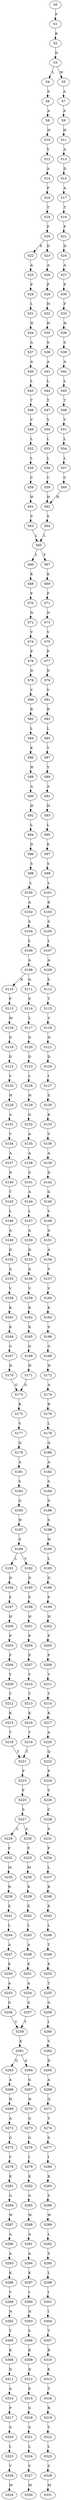 strict digraph  {
	S0 -> S1 [ label = F ];
	S1 -> S2 [ label = K ];
	S2 -> S3 [ label = D ];
	S3 -> S4 [ label = L ];
	S3 -> S5 [ label = W ];
	S4 -> S6 [ label = S ];
	S5 -> S7 [ label = A ];
	S6 -> S8 [ label = A ];
	S7 -> S9 [ label = A ];
	S8 -> S10 [ label = H ];
	S9 -> S11 [ label = H ];
	S10 -> S12 [ label = V ];
	S11 -> S13 [ label = A ];
	S12 -> S14 [ label = A ];
	S13 -> S15 [ label = D ];
	S14 -> S16 [ label = P ];
	S15 -> S17 [ label = A ];
	S16 -> S18 [ label = T ];
	S17 -> S19 [ label = T ];
	S18 -> S20 [ label = F ];
	S19 -> S21 [ label = F ];
	S20 -> S22 [ label = E ];
	S20 -> S23 [ label = D ];
	S21 -> S24 [ label = D ];
	S22 -> S25 [ label = A ];
	S23 -> S26 [ label = A ];
	S24 -> S27 [ label = A ];
	S25 -> S28 [ label = P ];
	S26 -> S29 [ label = P ];
	S27 -> S30 [ label = P ];
	S28 -> S31 [ label = L ];
	S29 -> S32 [ label = H ];
	S30 -> S33 [ label = F ];
	S31 -> S34 [ label = H ];
	S32 -> S35 [ label = H ];
	S33 -> S36 [ label = H ];
	S34 -> S37 [ label = A ];
	S35 -> S38 [ label = S ];
	S36 -> S39 [ label = S ];
	S37 -> S40 [ label = A ];
	S38 -> S41 [ label = A ];
	S39 -> S42 [ label = A ];
	S40 -> S43 [ label = L ];
	S41 -> S44 [ label = L ];
	S42 -> S45 [ label = L ];
	S43 -> S46 [ label = T ];
	S44 -> S47 [ label = T ];
	S45 -> S48 [ label = T ];
	S46 -> S49 [ label = V ];
	S47 -> S50 [ label = V ];
	S48 -> S51 [ label = V ];
	S49 -> S52 [ label = L ];
	S50 -> S53 [ label = L ];
	S51 -> S54 [ label = L ];
	S52 -> S55 [ label = L ];
	S53 -> S56 [ label = L ];
	S54 -> S57 [ label = L ];
	S55 -> S58 [ label = C ];
	S56 -> S59 [ label = C ];
	S57 -> S60 [ label = C ];
	S58 -> S61 [ label = H ];
	S59 -> S62 [ label = H ];
	S60 -> S62 [ label = H ];
	S61 -> S63 [ label = S ];
	S62 -> S64 [ label = S ];
	S63 -> S65 [ label = L ];
	S64 -> S65 [ label = L ];
	S65 -> S66 [ label = L ];
	S65 -> S67 [ label = F ];
	S66 -> S68 [ label = K ];
	S67 -> S69 [ label = K ];
	S68 -> S70 [ label = F ];
	S69 -> S71 [ label = F ];
	S70 -> S72 [ label = N ];
	S71 -> S73 [ label = N ];
	S72 -> S74 [ label = V ];
	S73 -> S75 [ label = V ];
	S74 -> S76 [ label = P ];
	S75 -> S77 [ label = P ];
	S76 -> S78 [ label = D ];
	S77 -> S79 [ label = D ];
	S78 -> S80 [ label = V ];
	S79 -> S81 [ label = V ];
	S80 -> S82 [ label = R ];
	S81 -> S83 [ label = R ];
	S82 -> S84 [ label = L ];
	S83 -> S85 [ label = L ];
	S84 -> S86 [ label = K ];
	S85 -> S87 [ label = V ];
	S86 -> S88 [ label = H ];
	S87 -> S89 [ label = Y ];
	S88 -> S90 [ label = A ];
	S89 -> S91 [ label = A ];
	S90 -> S92 [ label = H ];
	S91 -> S93 [ label = H ];
	S92 -> S94 [ label = L ];
	S93 -> S95 [ label = L ];
	S94 -> S96 [ label = D ];
	S95 -> S97 [ label = E ];
	S96 -> S98 [ label = S ];
	S97 -> S99 [ label = S ];
	S98 -> S100 [ label = L ];
	S99 -> S101 [ label = L ];
	S100 -> S102 [ label = A ];
	S101 -> S103 [ label = K ];
	S102 -> S104 [ label = S ];
	S103 -> S105 [ label = S ];
	S104 -> S106 [ label = L ];
	S105 -> S107 [ label = L ];
	S106 -> S108 [ label = A ];
	S107 -> S109 [ label = A ];
	S108 -> S110 [ label = N ];
	S108 -> S111 [ label = G ];
	S109 -> S112 [ label = S ];
	S110 -> S113 [ label = P ];
	S111 -> S114 [ label = P ];
	S112 -> S115 [ label = T ];
	S113 -> S116 [ label = M ];
	S114 -> S117 [ label = L ];
	S115 -> S118 [ label = V ];
	S116 -> S119 [ label = D ];
	S117 -> S120 [ label = D ];
	S118 -> S121 [ label = N ];
	S119 -> S122 [ label = D ];
	S120 -> S123 [ label = D ];
	S121 -> S124 [ label = D ];
	S122 -> S125 [ label = V ];
	S123 -> S126 [ label = L ];
	S124 -> S127 [ label = I ];
	S125 -> S128 [ label = H ];
	S126 -> S129 [ label = H ];
	S127 -> S130 [ label = S ];
	S128 -> S131 [ label = A ];
	S129 -> S132 [ label = G ];
	S130 -> S133 [ label = K ];
	S131 -> S134 [ label = V ];
	S132 -> S135 [ label = A ];
	S133 -> S136 [ label = V ];
	S134 -> S137 [ label = A ];
	S135 -> S138 [ label = A ];
	S136 -> S139 [ label = A ];
	S137 -> S140 [ label = N ];
	S138 -> S141 [ label = S ];
	S139 -> S142 [ label = D ];
	S140 -> S143 [ label = T ];
	S141 -> S144 [ label = A ];
	S142 -> S145 [ label = G ];
	S143 -> S146 [ label = L ];
	S144 -> S147 [ label = L ];
	S145 -> S148 [ label = V ];
	S146 -> S149 [ label = A ];
	S147 -> S150 [ label = A ];
	S148 -> S151 [ label = A ];
	S149 -> S152 [ label = D ];
	S150 -> S153 [ label = D ];
	S151 -> S154 [ label = A ];
	S152 -> S155 [ label = A ];
	S153 -> S156 [ label = A ];
	S154 -> S157 [ label = V ];
	S155 -> S158 [ label = V ];
	S156 -> S159 [ label = V ];
	S157 -> S160 [ label = V ];
	S158 -> S161 [ label = K ];
	S159 -> S162 [ label = K ];
	S160 -> S163 [ label = K ];
	S161 -> S164 [ label = K ];
	S162 -> S165 [ label = K ];
	S163 -> S166 [ label = S ];
	S164 -> S167 [ label = G ];
	S165 -> S168 [ label = G ];
	S166 -> S169 [ label = G ];
	S167 -> S170 [ label = H ];
	S168 -> S171 [ label = H ];
	S169 -> S172 [ label = H ];
	S170 -> S173 [ label = G ];
	S171 -> S173 [ label = G ];
	S172 -> S174 [ label = A ];
	S173 -> S175 [ label = K ];
	S174 -> S176 [ label = R ];
	S175 -> S177 [ label = V ];
	S176 -> S178 [ label = L ];
	S177 -> S179 [ label = Q ];
	S178 -> S180 [ label = Q ];
	S179 -> S181 [ label = A ];
	S180 -> S182 [ label = A ];
	S181 -> S183 [ label = S ];
	S182 -> S184 [ label = S ];
	S183 -> S185 [ label = G ];
	S184 -> S186 [ label = G ];
	S185 -> S187 [ label = H ];
	S186 -> S188 [ label = S ];
	S187 -> S189 [ label = S ];
	S188 -> S190 [ label = H ];
	S189 -> S191 [ label = L ];
	S189 -> S192 [ label = V ];
	S190 -> S193 [ label = L ];
	S191 -> S194 [ label = D ];
	S192 -> S195 [ label = D ];
	S193 -> S196 [ label = D ];
	S194 -> S197 [ label = F ];
	S195 -> S198 [ label = F ];
	S196 -> S199 [ label = F ];
	S197 -> S200 [ label = H ];
	S198 -> S201 [ label = H ];
	S199 -> S202 [ label = H ];
	S200 -> S203 [ label = P ];
	S201 -> S204 [ label = P ];
	S202 -> S205 [ label = P ];
	S203 -> S206 [ label = F ];
	S204 -> S207 [ label = F ];
	S205 -> S208 [ label = F ];
	S206 -> S209 [ label = Y ];
	S207 -> S210 [ label = Y ];
	S208 -> S211 [ label = Y ];
	S209 -> S212 [ label = T ];
	S210 -> S213 [ label = T ];
	S211 -> S214 [ label = T ];
	S212 -> S215 [ label = K ];
	S213 -> S216 [ label = K ];
	S214 -> S217 [ label = K ];
	S215 -> S218 [ label = T ];
	S216 -> S219 [ label = T ];
	S217 -> S220 [ label = A ];
	S218 -> S221 [ label = T ];
	S219 -> S221 [ label = T ];
	S220 -> S222 [ label = Q ];
	S221 -> S223 [ label = P ];
	S222 -> S224 [ label = P ];
	S223 -> S225 [ label = F ];
	S224 -> S226 [ label = Y ];
	S225 -> S227 [ label = S ];
	S226 -> S228 [ label = C ];
	S227 -> S229 [ label = L ];
	S227 -> S230 [ label = A ];
	S228 -> S231 [ label = S ];
	S229 -> S232 [ label = F ];
	S230 -> S233 [ label = F ];
	S231 -> S234 [ label = F ];
	S232 -> S235 [ label = M ];
	S233 -> S236 [ label = M ];
	S234 -> S237 [ label = L ];
	S235 -> S238 [ label = R ];
	S236 -> S239 [ label = R ];
	S237 -> S240 [ label = R ];
	S238 -> S241 [ label = E ];
	S239 -> S242 [ label = E ];
	S240 -> S243 [ label = E ];
	S241 -> S244 [ label = L ];
	S242 -> S245 [ label = L ];
	S243 -> S246 [ label = L ];
	S244 -> S247 [ label = A ];
	S245 -> S248 [ label = A ];
	S246 -> S249 [ label = T ];
	S247 -> S250 [ label = E ];
	S248 -> S251 [ label = E ];
	S249 -> S252 [ label = E ];
	S250 -> S253 [ label = A ];
	S251 -> S254 [ label = A ];
	S252 -> S255 [ label = T ];
	S253 -> S256 [ label = G ];
	S254 -> S257 [ label = G ];
	S255 -> S258 [ label = G ];
	S256 -> S259 [ label = Y ];
	S257 -> S259 [ label = Y ];
	S258 -> S260 [ label = I ];
	S259 -> S261 [ label = E ];
	S260 -> S262 [ label = V ];
	S261 -> S263 [ label = G ];
	S261 -> S264 [ label = A ];
	S262 -> S265 [ label = D ];
	S263 -> S266 [ label = A ];
	S264 -> S267 [ label = G ];
	S265 -> S268 [ label = A ];
	S266 -> S269 [ label = H ];
	S267 -> S270 [ label = H ];
	S268 -> S271 [ label = Q ];
	S269 -> S272 [ label = A ];
	S270 -> S273 [ label = G ];
	S271 -> S274 [ label = T ];
	S272 -> S275 [ label = G ];
	S273 -> S276 [ label = G ];
	S274 -> S277 [ label = S ];
	S275 -> S278 [ label = V ];
	S276 -> S279 [ label = I ];
	S277 -> S280 [ label = I ];
	S278 -> S281 [ label = K ];
	S279 -> S282 [ label = K ];
	S280 -> S283 [ label = K ];
	S281 -> S284 [ label = G ];
	S282 -> S285 [ label = G ];
	S283 -> S286 [ label = S ];
	S284 -> S287 [ label = W ];
	S285 -> S288 [ label = W ];
	S286 -> S289 [ label = W ];
	S287 -> S290 [ label = A ];
	S288 -> S291 [ label = A ];
	S289 -> S292 [ label = L ];
	S290 -> S293 [ label = A ];
	S291 -> S294 [ label = A ];
	S292 -> S295 [ label = S ];
	S293 -> S296 [ label = K ];
	S294 -> S297 [ label = K ];
	S295 -> S298 [ label = L ];
	S296 -> S299 [ label = V ];
	S297 -> S300 [ label = I ];
	S298 -> S301 [ label = I ];
	S299 -> S302 [ label = N ];
	S300 -> S303 [ label = N ];
	S301 -> S304 [ label = I ];
	S302 -> S305 [ label = T ];
	S303 -> S306 [ label = S ];
	S304 -> S307 [ label = T ];
	S305 -> S308 [ label = K ];
	S306 -> S309 [ label = K ];
	S307 -> S310 [ label = R ];
	S308 -> S311 [ label = D ];
	S309 -> S312 [ label = D ];
	S310 -> S313 [ label = E ];
	S311 -> S314 [ label = A ];
	S312 -> S315 [ label = E ];
	S313 -> S316 [ label = T ];
	S314 -> S317 [ label = P ];
	S315 -> S318 [ label = G ];
	S316 -> S319 [ label = R ];
	S317 -> S320 [ label = S ];
	S318 -> S321 [ label = S ];
	S319 -> S322 [ label = T ];
	S320 -> S323 [ label = L ];
	S321 -> S324 [ label = L ];
	S322 -> S325 [ label = L ];
	S323 -> S326 [ label = V ];
	S324 -> S327 [ label = V ];
	S325 -> S328 [ label = S ];
	S326 -> S329 [ label = M ];
	S327 -> S330 [ label = M ];
	S328 -> S331 [ label = M ];
}

